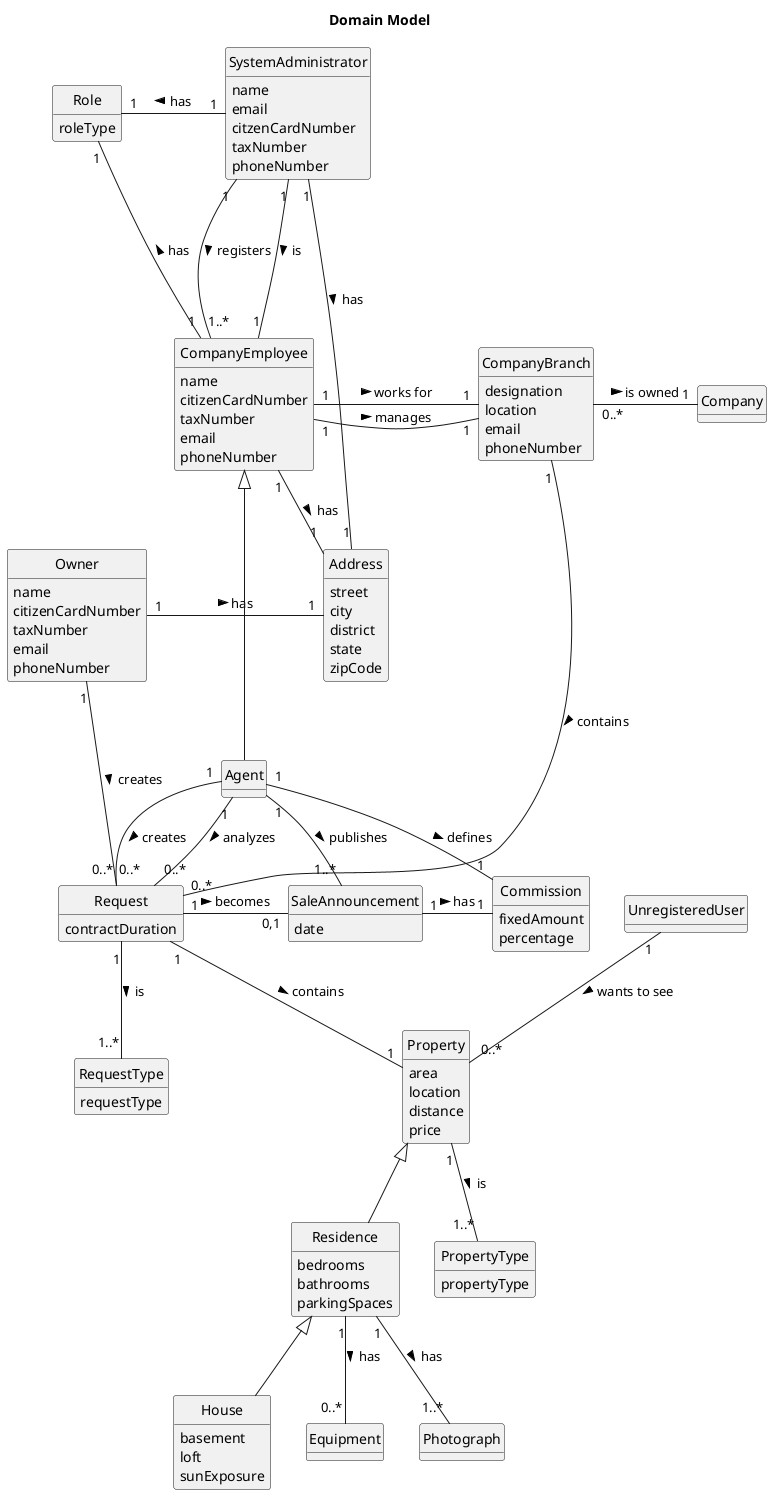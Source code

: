 @startuml
skinparam monochrome true
skinparam packageStyle rectangle
skinparam shadowing false
'skinparam linetype ortho
'left to right direction
skinparam classAttributeIconSize 0
hide circle
hide methods

title Domain Model

'class Platform {
'  -description
'}

class SystemAdministrator {
name
email
citzenCardNumber
taxNumber
phoneNumber
}
class UnregisteredUser{}

class Owner {
name
citizenCardNumber
taxNumber
email
phoneNumber
}

class Company{
}

class CompanyEmployee{
name
citizenCardNumber
taxNumber
email
phoneNumber
}

class Address{
street
city
district
state
zipCode
}

class Role{
roleType
}

class Agent {
}

class Request {

contractDuration
}

class CompanyBranch{
designation
location
email
phoneNumber
}

class Property{
area
location
distance
price
}

class Residence{
bedrooms
bathrooms
parkingSpaces
}

class House{
basement
loft
sunExposure
}

class PropertyType{
propertyType
}
class RequestType{
requestType
}
class Equipment{}
class Photograph{}
class SaleAnnouncement {
date
}
class Commission {
fixedAmount
percentage
}


Owner "1" --- "0..*" Request : creates >
CompanyBranch "1" --- "0..*" Request : contains >
Request "1" -down- "1" Property: contains >
Request "1" -- "1..*" RequestType: is >
CompanyBranch "0..*" - "1" Company: is owned >
Property "1" -- "1..*" PropertyType: is >
Residence "1" -- "0..*" Equipment: has >
Residence "1" -- "1..*" Photograph: has >

UnregisteredUser "1" -- " 0..*" "Property" : wants to see >
Agent "1" -- "0..*" Request : analyzes >
Agent "1" -- "0..*" Request : creates >
Agent "1" -- "1" Commission : defines >
Agent "1" -- "1..*" SaleAnnouncement : publishes >
Request "1" - "0,1" SaleAnnouncement : becomes >
SaleAnnouncement "1" - "1" Commission : has >
CompanyEmployee "1" - "1" CompanyBranch : works for >
CompanyEmployee "1" - "1" CompanyBranch : manages >
Role "1" - "1" CompanyEmployee : has <

SystemAdministrator "1" --- "1..*" CompanyEmployee : registers >
SystemAdministrator "1" --- "1" CompanyEmployee : is >
SystemAdministrator "1" -left- "1" Role : has >


Owner "1" - "1" Address : has >
SystemAdministrator "1" - "1" Address : has >
CompanyEmployee "1" -- "1" Address : has >


CompanyEmployee <|--- Agent
Property <|-- Residence
Residence <|-- House



@enduml